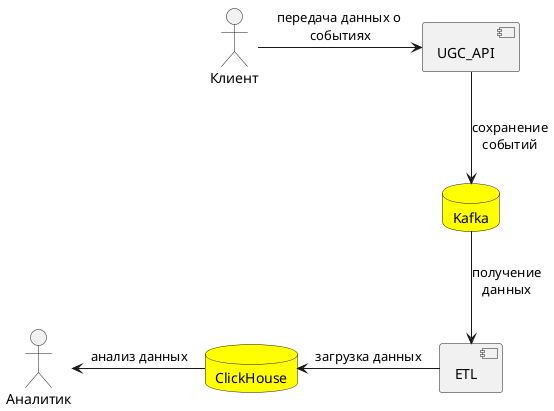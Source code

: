 @startuml as_is
skinparam databaseBackgroundColor Yellow

actor Клиент as Client
actor Аналитик as Analyst

component ETL
component UGC_API

database Kafka
database ClickHouse

Client -right-> UGC_API: передача данных о \nсобытиях
UGC_API -down-> Kafka: сохранение\nсобытий
Kafka -down-> ETL: получение\nданных
ETL -left-> ClickHouse: загрузка данных
ClickHouse -left-> Analyst: анализ данных
@enduml